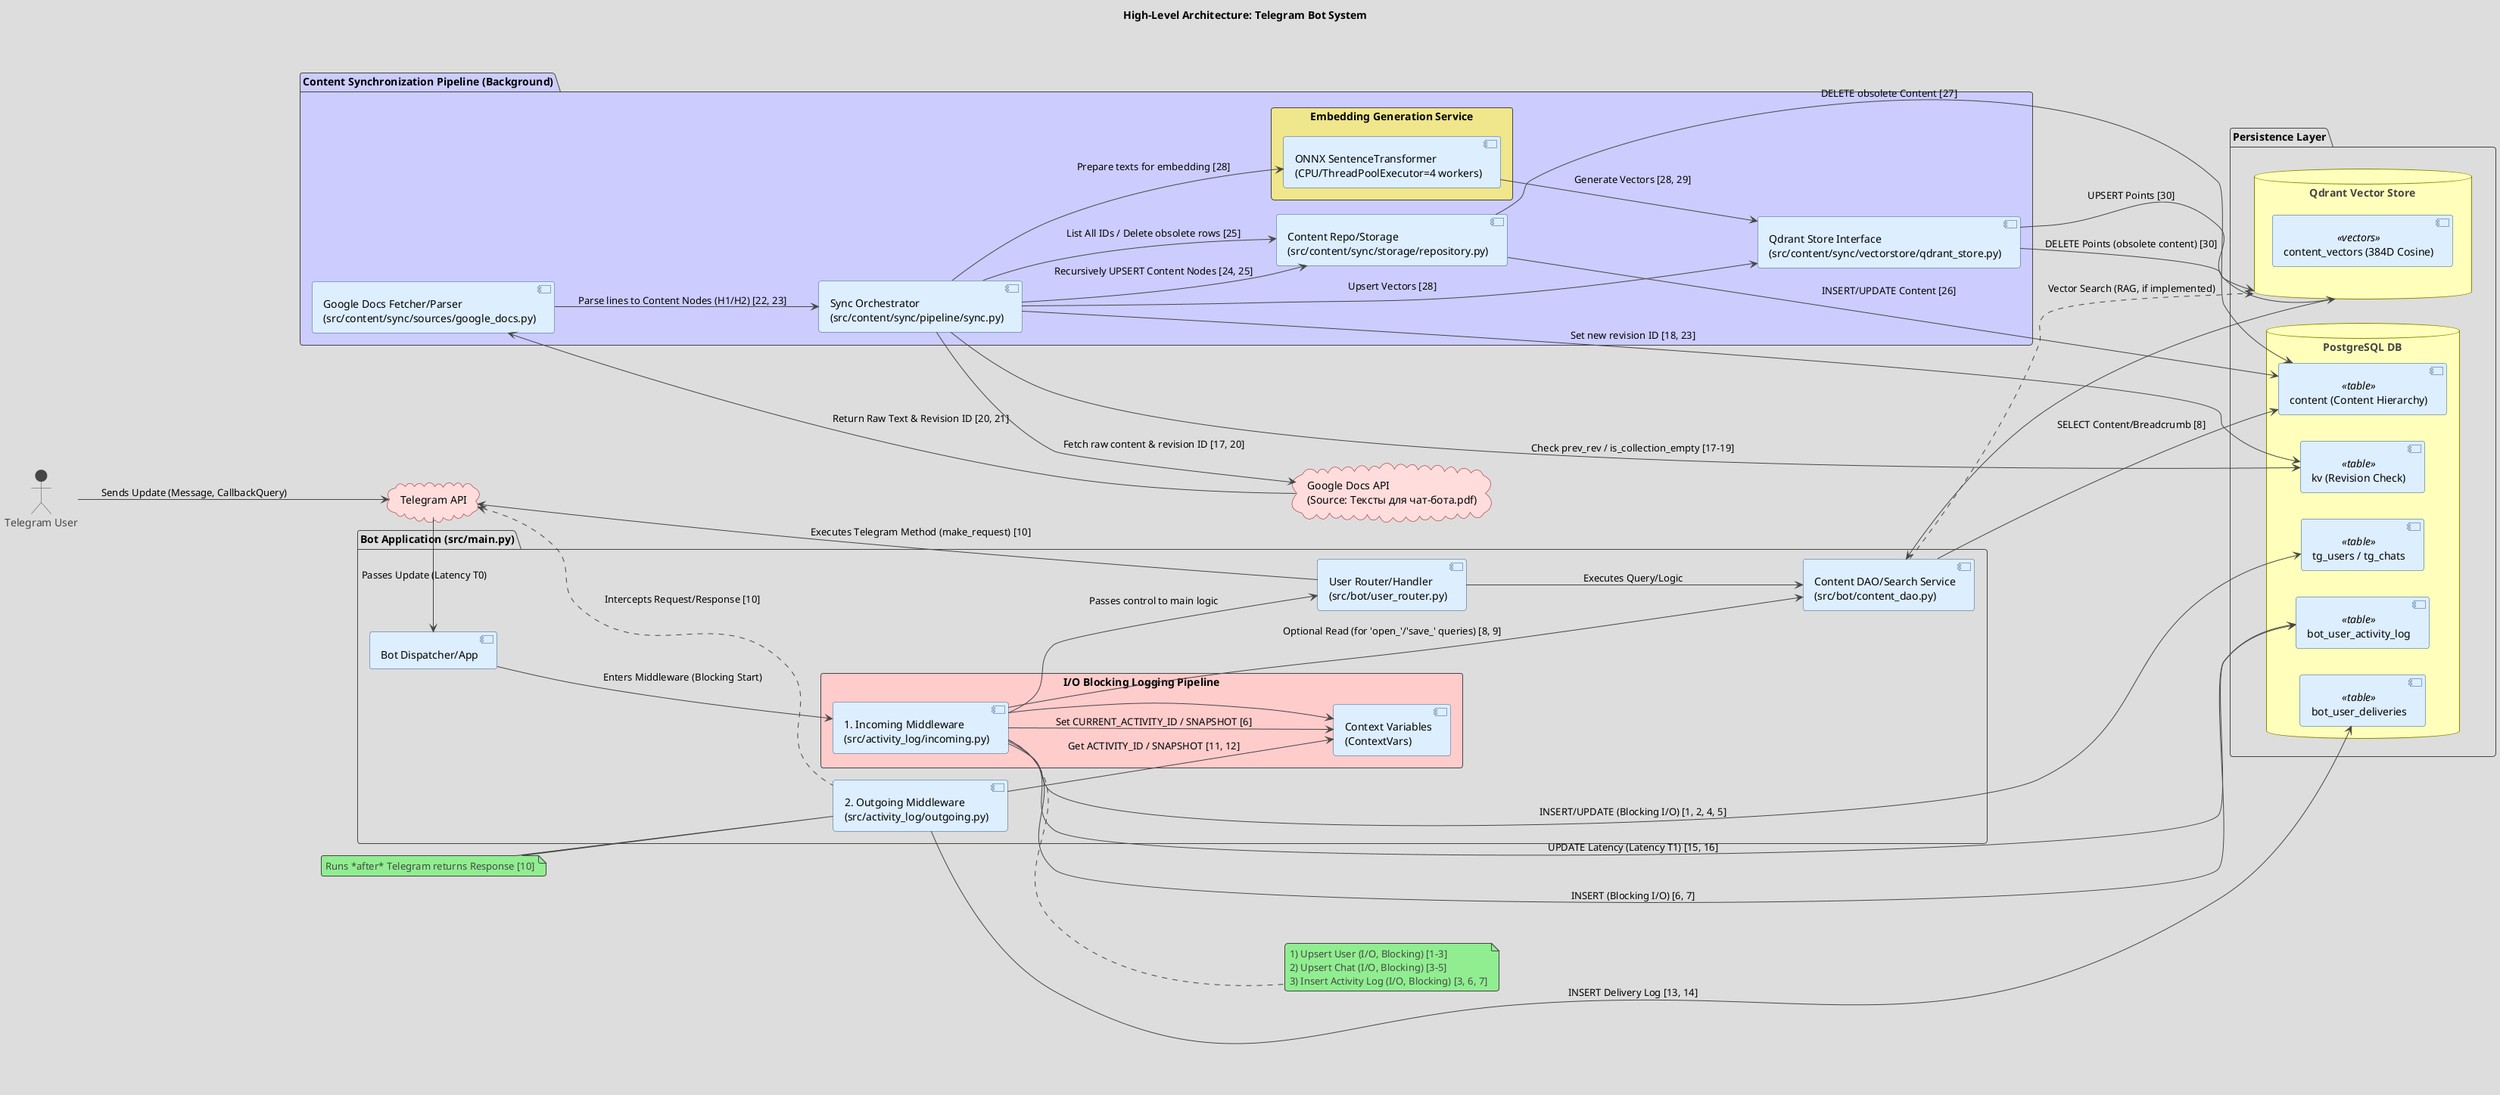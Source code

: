 @startuml
!theme toy
title High-Level Architecture: Telegram Bot System

skinparam component {
  FontSize 14
  BorderColor #2A5A87
  BackgroundColor #DDEEFF
}
skinparam database {
  FontSize 14
  BorderColor #888800
  BackgroundColor #FFFFBB
}
skinparam cloud {
  BorderColor #A00000
  BackgroundColor #FFDDDD
}

left to right direction

actor "Telegram User" as User
cloud "Telegram API" as TG_API
cloud "Google Docs API\n(Source: Тексты для чат-бота.pdf)" as GoogleDocs

package "Bot Application (src/main.py)" {
  [Bot Dispatcher/App] as Dispatcher
  [User Router/Handler\n(src/bot/user_router.py)] as Handler
  [Content DAO/Search Service\n(src/bot/content_dao.py)] as DAO_Search

  rectangle "I/O Blocking Logging Pipeline" #FFCCCC {
    component "1. Incoming Middleware\n(src/activity_log/incoming.py)" as UALM
    component "Context Variables\n(ContextVars)" as ContextVars
  }

  component "2. Outgoing Middleware\n(src/activity_log/outgoing.py)" as OLM
}

package "Content Synchronization Pipeline (Background)" #CCCCFF {
  component "Sync Orchestrator\n(src/content/sync/pipeline/sync.py)" as Sync
  component "Google Docs Fetcher/Parser\n(src/content/sync/sources/google_docs.py)" as DocFetcher
  component "Content Repo/Storage\n(src/content/sync/storage/repository.py)" as ContentRepo
  component "Qdrant Store Interface\n(src/content/sync/vectorstore/qdrant_store.py)" as QdrantStore

  rectangle "Embedding Generation Service" #F0E68C {
    component "ONNX SentenceTransformer\n(CPU/ThreadPoolExecutor=4 workers)" as Embedder
  }
}

package "Persistence Layer" {
  database "PostgreSQL DB" as PG_DB {
    component "tg_users / tg_chats" as PG_Users <<table>>
    component "bot_user_activity_log" as PG_Activity <<table>>
    component "bot_user_deliveries" as PG_Deliveries <<table>>
    component "content (Content Hierarchy)" as PG_Content <<table>>
    component "kv (Revision Check)" as PG_KV <<table>>
  }
  database "Qdrant Vector Store" as Qdrant {
    component "content_vectors (384D Cosine)" as Qdrant_Vectors <<vectors>>
  }
}

' ===============================================
' Flow 1: User Request Handling (edges are labeled only)
' ===============================================

User --> TG_API : Sends Update (Message, CallbackQuery)
TG_API --> Dispatcher : Passes Update (Latency T0)

Dispatcher --> UALM : Enters Middleware (Blocking Start)
note right of UALM
1) Upsert User (I/O, Blocking) [1-3]
2) Upsert Chat (I/O, Blocking) [3-5]
3) Insert Activity Log (I/O, Blocking) [3, 6, 7]
end note

UALM --> PG_Users : INSERT/UPDATE (Blocking I/O) [1, 2, 4, 5]
UALM --> PG_Activity : INSERT (Blocking I/O) [6, 7]

UALM --> DAO_Search : Optional Read (for 'open_'/'save_' queries) [8, 9]
DAO_Search --> PG_Content : SELECT Content/Breadcrumb [8]

UALM --> ContextVars : Set CURRENT_ACTIVITY_ID / SNAPSHOT [6]
ContextVars <-- UALM

UALM --> Handler : Passes control to main logic

Handler --> DAO_Search : Executes Query/Logic
DAO_Search ..> Qdrant : Vector Search (RAG, if implemented)
DAO_Search <-- Qdrant

Handler --> TG_API : Executes Telegram Method (make_request) [10]

TG_API <.. OLM : Intercepts Request/Response [10]
note left of OLM
Runs *after* Telegram returns Response [10]
end note

OLM --> ContextVars : Get ACTIVITY_ID / SNAPSHOT [11, 12]
OLM --> PG_Deliveries : INSERT Delivery Log [13, 14]

UALM --> PG_Activity : UPDATE Latency (Latency T1) [15, 16]

' ===============================================
' Flow 2: Content Synchronization (Background Process)
' ===============================================

Sync --> PG_KV : Check prev_rev / is_collection_empty [17-19]

Sync --> GoogleDocs : Fetch raw content & revision ID [17, 20]
GoogleDocs --> DocFetcher : Return Raw Text & Revision ID [20, 21]

DocFetcher --> Sync : Parse lines to Content Nodes (H1/H2) [22, 23]
Sync --> PG_KV : Set new revision ID [18, 23]

Sync --> ContentRepo : Recursively UPSERT Content Nodes [24, 25]
ContentRepo --> PG_Content : INSERT/UPDATE Content [26]

Sync --> ContentRepo : List All IDs / Delete obsolete rows [25]
ContentRepo --> PG_Content : DELETE obsolete Content [27]

Sync --> Embedder : Prepare texts for embedding [28]
Embedder --> QdrantStore : Generate Vectors [28, 29]

Sync --> QdrantStore : Upsert Vectors [28]
QdrantStore --> Qdrant : UPSERT Points [30]
QdrantStore --> Qdrant : DELETE Points (obsolete content) [30]
@enduml